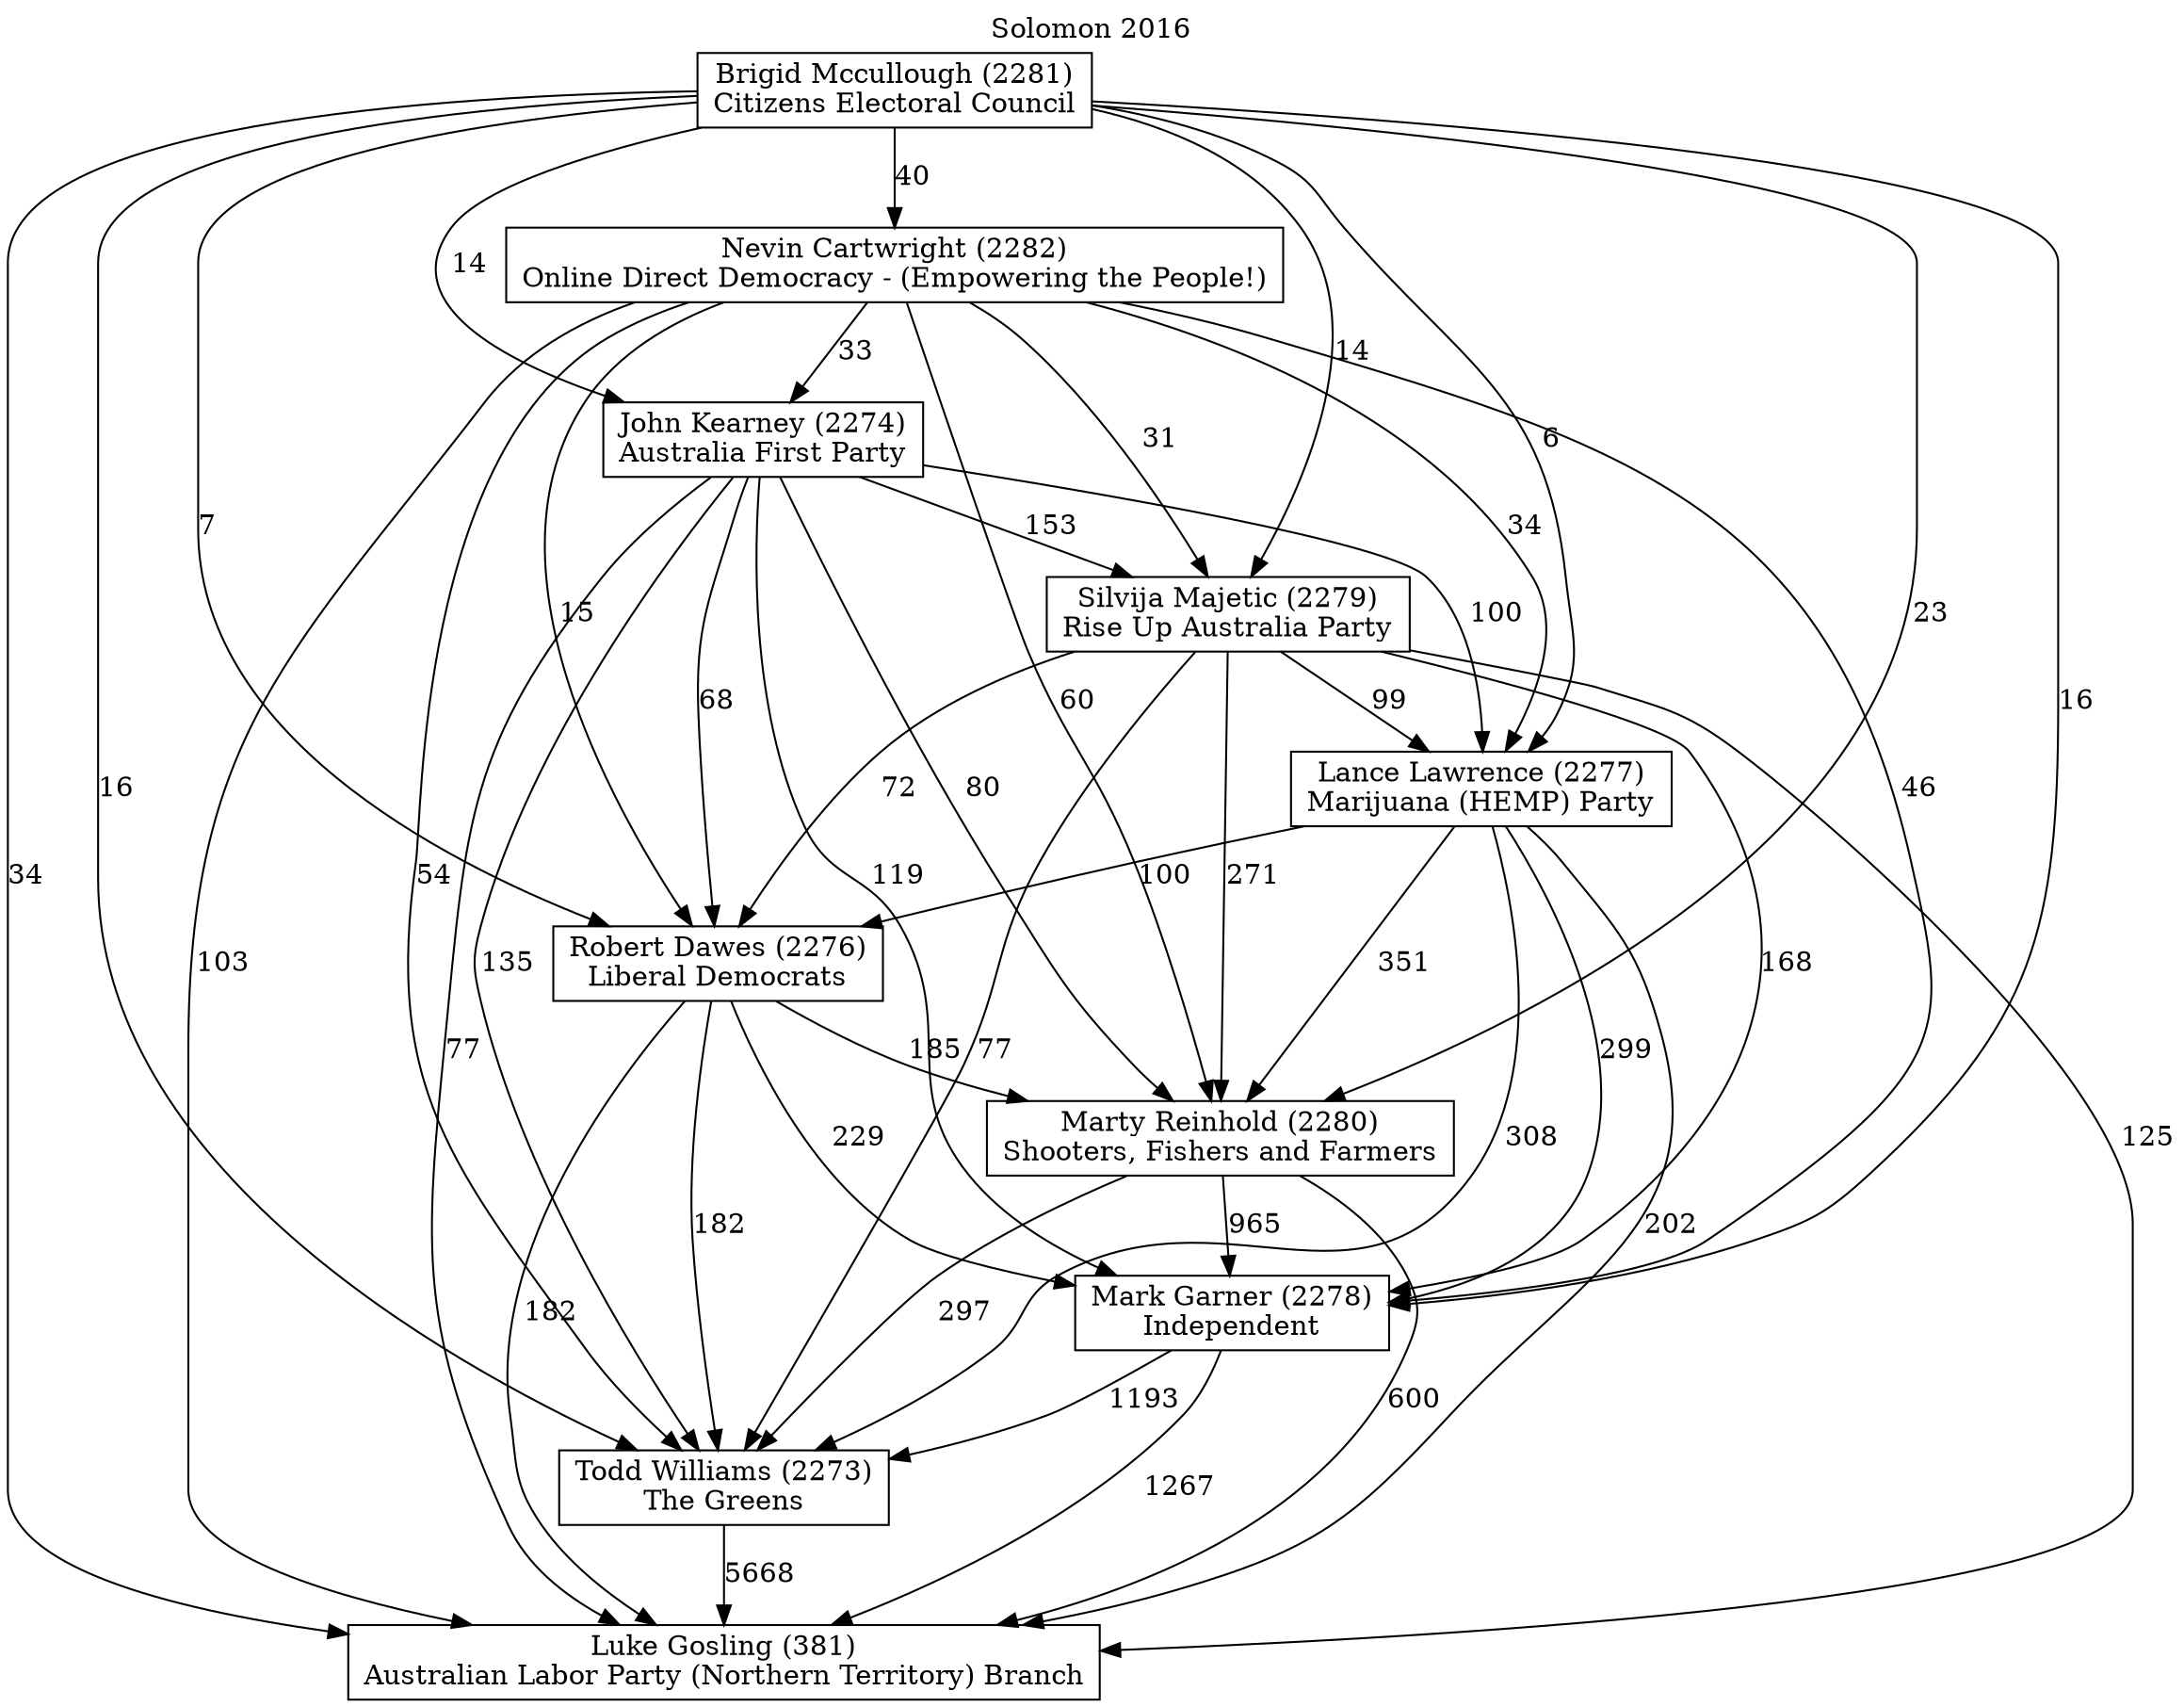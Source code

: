 // House preference flow
digraph "Luke Gosling (381)_Solomon_2016" {
	graph [label="Solomon 2016" labelloc=t mclimit=10]
	node [shape=box]
	"Lance Lawrence (2277)" [label="Lance Lawrence (2277)
Marijuana (HEMP) Party"]
	"Brigid Mccullough (2281)" [label="Brigid Mccullough (2281)
Citizens Electoral Council"]
	"Marty Reinhold (2280)" [label="Marty Reinhold (2280)
Shooters, Fishers and Farmers"]
	"Mark Garner (2278)" [label="Mark Garner (2278)
Independent"]
	"Nevin Cartwright (2282)" [label="Nevin Cartwright (2282)
Online Direct Democracy - (Empowering the People!)"]
	"Luke Gosling (381)" [label="Luke Gosling (381)
Australian Labor Party (Northern Territory) Branch"]
	"John Kearney (2274)" [label="John Kearney (2274)
Australia First Party"]
	"Todd Williams (2273)" [label="Todd Williams (2273)
The Greens"]
	"Robert Dawes (2276)" [label="Robert Dawes (2276)
Liberal Democrats"]
	"Silvija Majetic (2279)" [label="Silvija Majetic (2279)
Rise Up Australia Party"]
	"Nevin Cartwright (2282)" -> "Mark Garner (2278)" [label=46]
	"Lance Lawrence (2277)" -> "Robert Dawes (2276)" [label=100]
	"Brigid Mccullough (2281)" -> "Mark Garner (2278)" [label=16]
	"Lance Lawrence (2277)" -> "Todd Williams (2273)" [label=308]
	"Silvija Majetic (2279)" -> "Lance Lawrence (2277)" [label=99]
	"Brigid Mccullough (2281)" -> "Lance Lawrence (2277)" [label=6]
	"Nevin Cartwright (2282)" -> "Robert Dawes (2276)" [label=15]
	"Brigid Mccullough (2281)" -> "Luke Gosling (381)" [label=34]
	"John Kearney (2274)" -> "Luke Gosling (381)" [label=77]
	"Silvija Majetic (2279)" -> "Mark Garner (2278)" [label=168]
	"Lance Lawrence (2277)" -> "Marty Reinhold (2280)" [label=351]
	"Nevin Cartwright (2282)" -> "Marty Reinhold (2280)" [label=60]
	"Nevin Cartwright (2282)" -> "Todd Williams (2273)" [label=54]
	"Nevin Cartwright (2282)" -> "John Kearney (2274)" [label=33]
	"John Kearney (2274)" -> "Lance Lawrence (2277)" [label=100]
	"Brigid Mccullough (2281)" -> "Silvija Majetic (2279)" [label=14]
	"Marty Reinhold (2280)" -> "Mark Garner (2278)" [label=965]
	"John Kearney (2274)" -> "Todd Williams (2273)" [label=135]
	"John Kearney (2274)" -> "Robert Dawes (2276)" [label=68]
	"Mark Garner (2278)" -> "Todd Williams (2273)" [label=1193]
	"Nevin Cartwright (2282)" -> "Silvija Majetic (2279)" [label=31]
	"Silvija Majetic (2279)" -> "Todd Williams (2273)" [label=77]
	"Brigid Mccullough (2281)" -> "Marty Reinhold (2280)" [label=23]
	"Robert Dawes (2276)" -> "Luke Gosling (381)" [label=182]
	"Robert Dawes (2276)" -> "Marty Reinhold (2280)" [label=185]
	"Silvija Majetic (2279)" -> "Luke Gosling (381)" [label=125]
	"Brigid Mccullough (2281)" -> "Robert Dawes (2276)" [label=7]
	"Lance Lawrence (2277)" -> "Mark Garner (2278)" [label=299]
	"John Kearney (2274)" -> "Silvija Majetic (2279)" [label=153]
	"Silvija Majetic (2279)" -> "Robert Dawes (2276)" [label=72]
	"Marty Reinhold (2280)" -> "Luke Gosling (381)" [label=600]
	"Robert Dawes (2276)" -> "Mark Garner (2278)" [label=229]
	"Silvija Majetic (2279)" -> "Marty Reinhold (2280)" [label=271]
	"Brigid Mccullough (2281)" -> "John Kearney (2274)" [label=14]
	"Brigid Mccullough (2281)" -> "Todd Williams (2273)" [label=16]
	"Lance Lawrence (2277)" -> "Luke Gosling (381)" [label=202]
	"John Kearney (2274)" -> "Mark Garner (2278)" [label=119]
	"Nevin Cartwright (2282)" -> "Lance Lawrence (2277)" [label=34]
	"Todd Williams (2273)" -> "Luke Gosling (381)" [label=5668]
	"Nevin Cartwright (2282)" -> "Luke Gosling (381)" [label=103]
	"Marty Reinhold (2280)" -> "Todd Williams (2273)" [label=297]
	"Robert Dawes (2276)" -> "Todd Williams (2273)" [label=182]
	"John Kearney (2274)" -> "Marty Reinhold (2280)" [label=80]
	"Brigid Mccullough (2281)" -> "Nevin Cartwright (2282)" [label=40]
	"Mark Garner (2278)" -> "Luke Gosling (381)" [label=1267]
}
